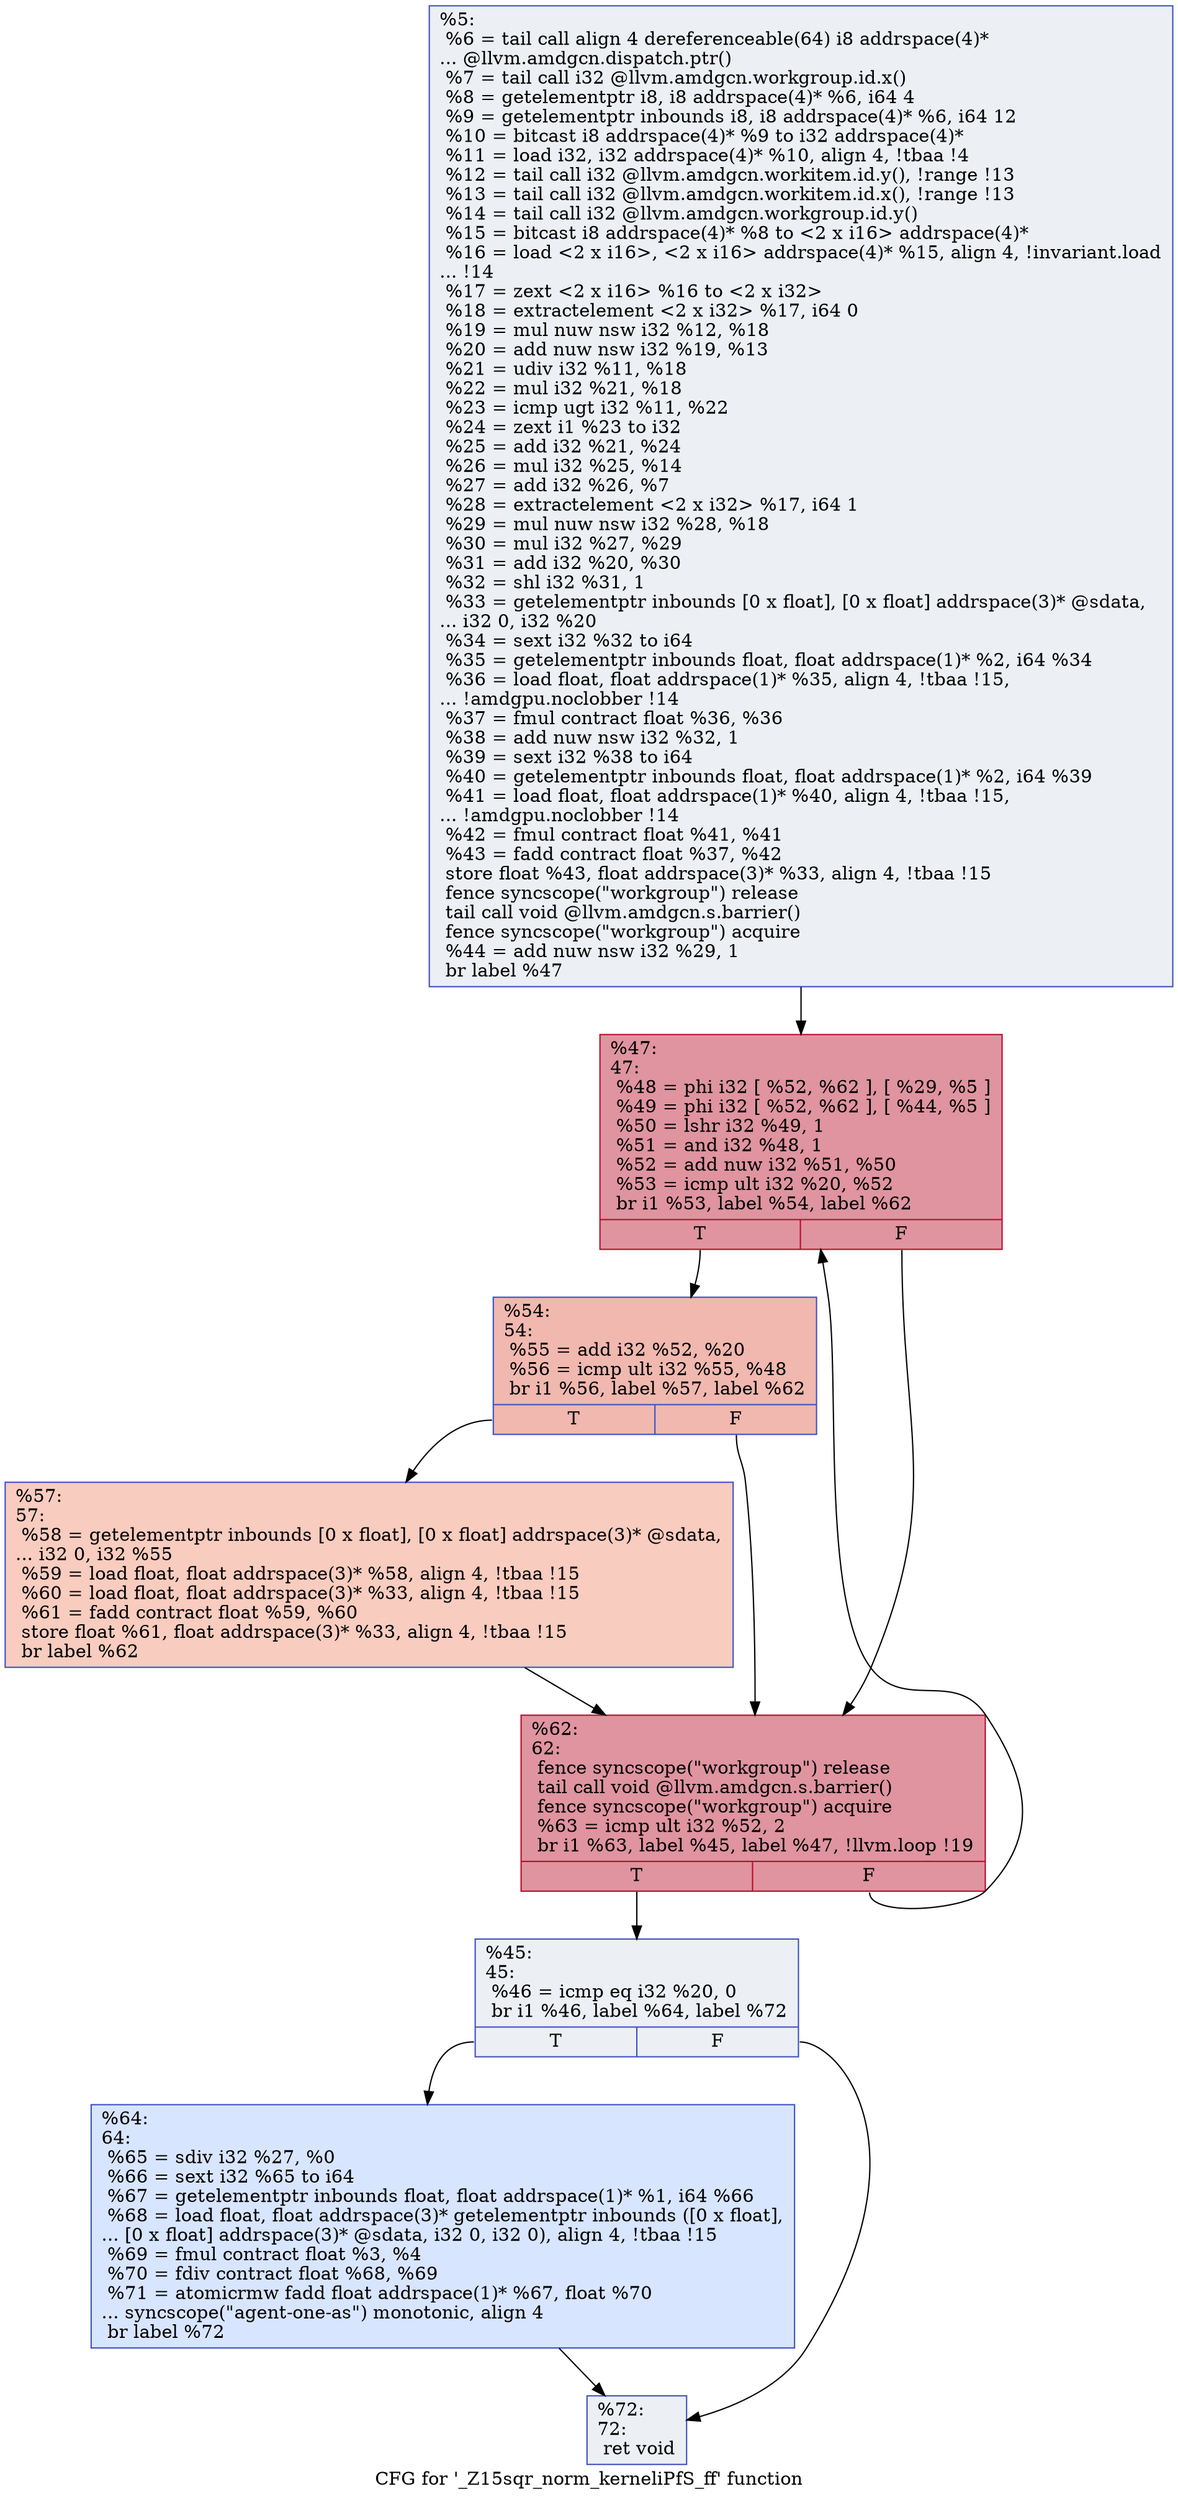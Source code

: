 digraph "CFG for '_Z15sqr_norm_kerneliPfS_ff' function" {
	label="CFG for '_Z15sqr_norm_kerneliPfS_ff' function";

	Node0x551a670 [shape=record,color="#3d50c3ff", style=filled, fillcolor="#d4dbe670",label="{%5:\l  %6 = tail call align 4 dereferenceable(64) i8 addrspace(4)*\l... @llvm.amdgcn.dispatch.ptr()\l  %7 = tail call i32 @llvm.amdgcn.workgroup.id.x()\l  %8 = getelementptr i8, i8 addrspace(4)* %6, i64 4\l  %9 = getelementptr inbounds i8, i8 addrspace(4)* %6, i64 12\l  %10 = bitcast i8 addrspace(4)* %9 to i32 addrspace(4)*\l  %11 = load i32, i32 addrspace(4)* %10, align 4, !tbaa !4\l  %12 = tail call i32 @llvm.amdgcn.workitem.id.y(), !range !13\l  %13 = tail call i32 @llvm.amdgcn.workitem.id.x(), !range !13\l  %14 = tail call i32 @llvm.amdgcn.workgroup.id.y()\l  %15 = bitcast i8 addrspace(4)* %8 to \<2 x i16\> addrspace(4)*\l  %16 = load \<2 x i16\>, \<2 x i16\> addrspace(4)* %15, align 4, !invariant.load\l... !14\l  %17 = zext \<2 x i16\> %16 to \<2 x i32\>\l  %18 = extractelement \<2 x i32\> %17, i64 0\l  %19 = mul nuw nsw i32 %12, %18\l  %20 = add nuw nsw i32 %19, %13\l  %21 = udiv i32 %11, %18\l  %22 = mul i32 %21, %18\l  %23 = icmp ugt i32 %11, %22\l  %24 = zext i1 %23 to i32\l  %25 = add i32 %21, %24\l  %26 = mul i32 %25, %14\l  %27 = add i32 %26, %7\l  %28 = extractelement \<2 x i32\> %17, i64 1\l  %29 = mul nuw nsw i32 %28, %18\l  %30 = mul i32 %27, %29\l  %31 = add i32 %20, %30\l  %32 = shl i32 %31, 1\l  %33 = getelementptr inbounds [0 x float], [0 x float] addrspace(3)* @sdata,\l... i32 0, i32 %20\l  %34 = sext i32 %32 to i64\l  %35 = getelementptr inbounds float, float addrspace(1)* %2, i64 %34\l  %36 = load float, float addrspace(1)* %35, align 4, !tbaa !15,\l... !amdgpu.noclobber !14\l  %37 = fmul contract float %36, %36\l  %38 = add nuw nsw i32 %32, 1\l  %39 = sext i32 %38 to i64\l  %40 = getelementptr inbounds float, float addrspace(1)* %2, i64 %39\l  %41 = load float, float addrspace(1)* %40, align 4, !tbaa !15,\l... !amdgpu.noclobber !14\l  %42 = fmul contract float %41, %41\l  %43 = fadd contract float %37, %42\l  store float %43, float addrspace(3)* %33, align 4, !tbaa !15\l  fence syncscope(\"workgroup\") release\l  tail call void @llvm.amdgcn.s.barrier()\l  fence syncscope(\"workgroup\") acquire\l  %44 = add nuw nsw i32 %29, 1\l  br label %47\l}"];
	Node0x551a670 -> Node0x551f810;
	Node0x551f910 [shape=record,color="#3d50c3ff", style=filled, fillcolor="#d4dbe670",label="{%45:\l45:                                               \l  %46 = icmp eq i32 %20, 0\l  br i1 %46, label %64, label %72\l|{<s0>T|<s1>F}}"];
	Node0x551f910:s0 -> Node0x551fa30;
	Node0x551f910:s1 -> Node0x551fa80;
	Node0x551f810 [shape=record,color="#b70d28ff", style=filled, fillcolor="#b70d2870",label="{%47:\l47:                                               \l  %48 = phi i32 [ %52, %62 ], [ %29, %5 ]\l  %49 = phi i32 [ %52, %62 ], [ %44, %5 ]\l  %50 = lshr i32 %49, 1\l  %51 = and i32 %48, 1\l  %52 = add nuw i32 %51, %50\l  %53 = icmp ult i32 %20, %52\l  br i1 %53, label %54, label %62\l|{<s0>T|<s1>F}}"];
	Node0x551f810:s0 -> Node0x551fff0;
	Node0x551f810:s1 -> Node0x551fbc0;
	Node0x551fff0 [shape=record,color="#3d50c3ff", style=filled, fillcolor="#dc5d4a70",label="{%54:\l54:                                               \l  %55 = add i32 %52, %20\l  %56 = icmp ult i32 %55, %48\l  br i1 %56, label %57, label %62\l|{<s0>T|<s1>F}}"];
	Node0x551fff0:s0 -> Node0x5520210;
	Node0x551fff0:s1 -> Node0x551fbc0;
	Node0x5520210 [shape=record,color="#3d50c3ff", style=filled, fillcolor="#f08b6e70",label="{%57:\l57:                                               \l  %58 = getelementptr inbounds [0 x float], [0 x float] addrspace(3)* @sdata,\l... i32 0, i32 %55\l  %59 = load float, float addrspace(3)* %58, align 4, !tbaa !15\l  %60 = load float, float addrspace(3)* %33, align 4, !tbaa !15\l  %61 = fadd contract float %59, %60\l  store float %61, float addrspace(3)* %33, align 4, !tbaa !15\l  br label %62\l}"];
	Node0x5520210 -> Node0x551fbc0;
	Node0x551fbc0 [shape=record,color="#b70d28ff", style=filled, fillcolor="#b70d2870",label="{%62:\l62:                                               \l  fence syncscope(\"workgroup\") release\l  tail call void @llvm.amdgcn.s.barrier()\l  fence syncscope(\"workgroup\") acquire\l  %63 = icmp ult i32 %52, 2\l  br i1 %63, label %45, label %47, !llvm.loop !19\l|{<s0>T|<s1>F}}"];
	Node0x551fbc0:s0 -> Node0x551f910;
	Node0x551fbc0:s1 -> Node0x551f810;
	Node0x551fa30 [shape=record,color="#3d50c3ff", style=filled, fillcolor="#a7c5fe70",label="{%64:\l64:                                               \l  %65 = sdiv i32 %27, %0\l  %66 = sext i32 %65 to i64\l  %67 = getelementptr inbounds float, float addrspace(1)* %1, i64 %66\l  %68 = load float, float addrspace(3)* getelementptr inbounds ([0 x float],\l... [0 x float] addrspace(3)* @sdata, i32 0, i32 0), align 4, !tbaa !15\l  %69 = fmul contract float %3, %4\l  %70 = fdiv contract float %68, %69\l  %71 = atomicrmw fadd float addrspace(1)* %67, float %70\l... syncscope(\"agent-one-as\") monotonic, align 4\l  br label %72\l}"];
	Node0x551fa30 -> Node0x551fa80;
	Node0x551fa80 [shape=record,color="#3d50c3ff", style=filled, fillcolor="#d4dbe670",label="{%72:\l72:                                               \l  ret void\l}"];
}
